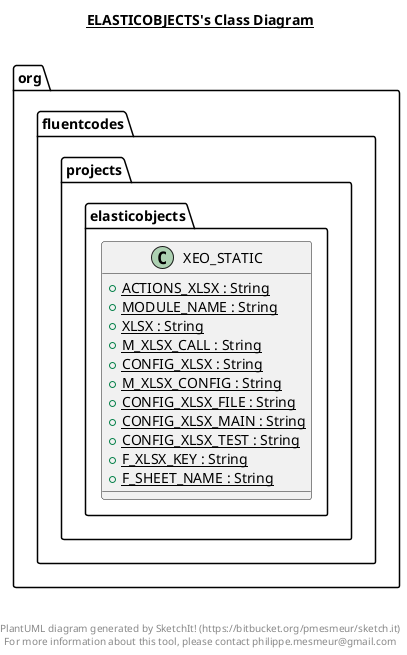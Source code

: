 @startuml

title __ELASTICOBJECTS's Class Diagram__\n

  package org.fluentcodes.projects.elasticobjects {
    class XEO_STATIC {
        {static} + ACTIONS_XLSX : String
        {static} + MODULE_NAME : String
        {static} + XLSX : String
        {static} + M_XLSX_CALL : String
        {static} + CONFIG_XLSX : String
        {static} + M_XLSX_CONFIG : String
        {static} + CONFIG_XLSX_FILE : String
        {static} + CONFIG_XLSX_MAIN : String
        {static} + CONFIG_XLSX_TEST : String
        {static} + F_XLSX_KEY : String
        {static} + F_SHEET_NAME : String
    }
  }
  



right footer


PlantUML diagram generated by SketchIt! (https://bitbucket.org/pmesmeur/sketch.it)
For more information about this tool, please contact philippe.mesmeur@gmail.com
endfooter

@enduml
